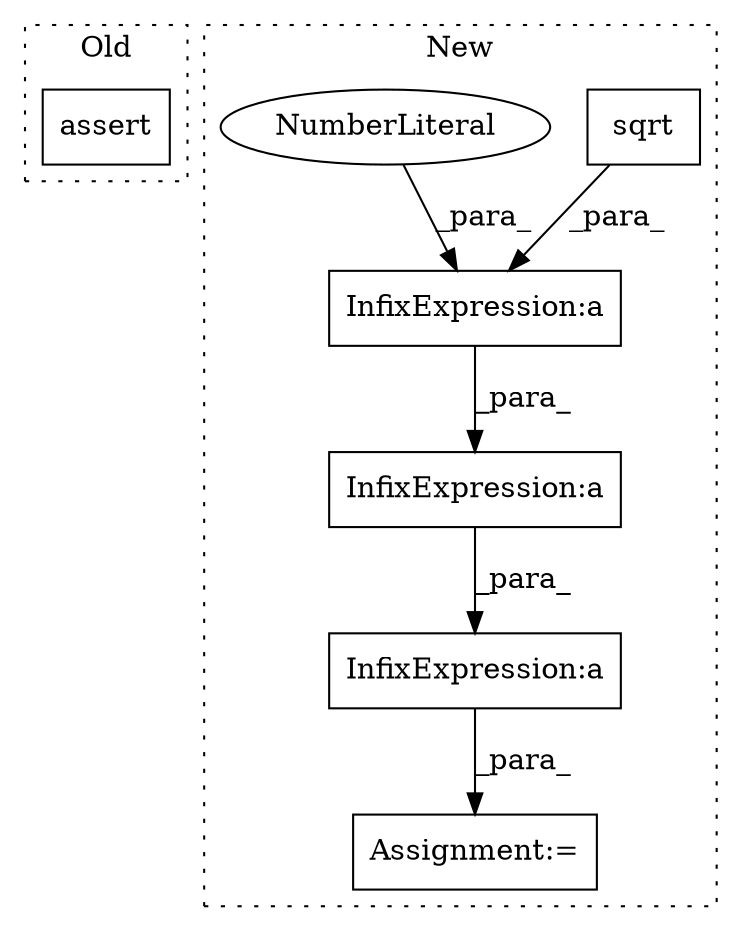 digraph G {
subgraph cluster0 {
1 [label="assert" a="32" s="2837,2940" l="16,1" shape="box"];
label = "Old";
style="dotted";
}
subgraph cluster1 {
2 [label="sqrt" a="32" s="4140,4155" l="5,1" shape="box"];
3 [label="Assignment:=" a="7" s="4414" l="1" shape="box"];
4 [label="InfixExpression:a" a="27" s="4132" l="3" shape="box"];
5 [label="NumberLiteral" a="34" s="4129" l="3" shape="ellipse"];
6 [label="InfixExpression:a" a="27" s="4464" l="3" shape="box"];
7 [label="InfixExpression:a" a="27" s="4490" l="3" shape="box"];
label = "New";
style="dotted";
}
2 -> 4 [label="_para_"];
4 -> 6 [label="_para_"];
5 -> 4 [label="_para_"];
6 -> 7 [label="_para_"];
7 -> 3 [label="_para_"];
}